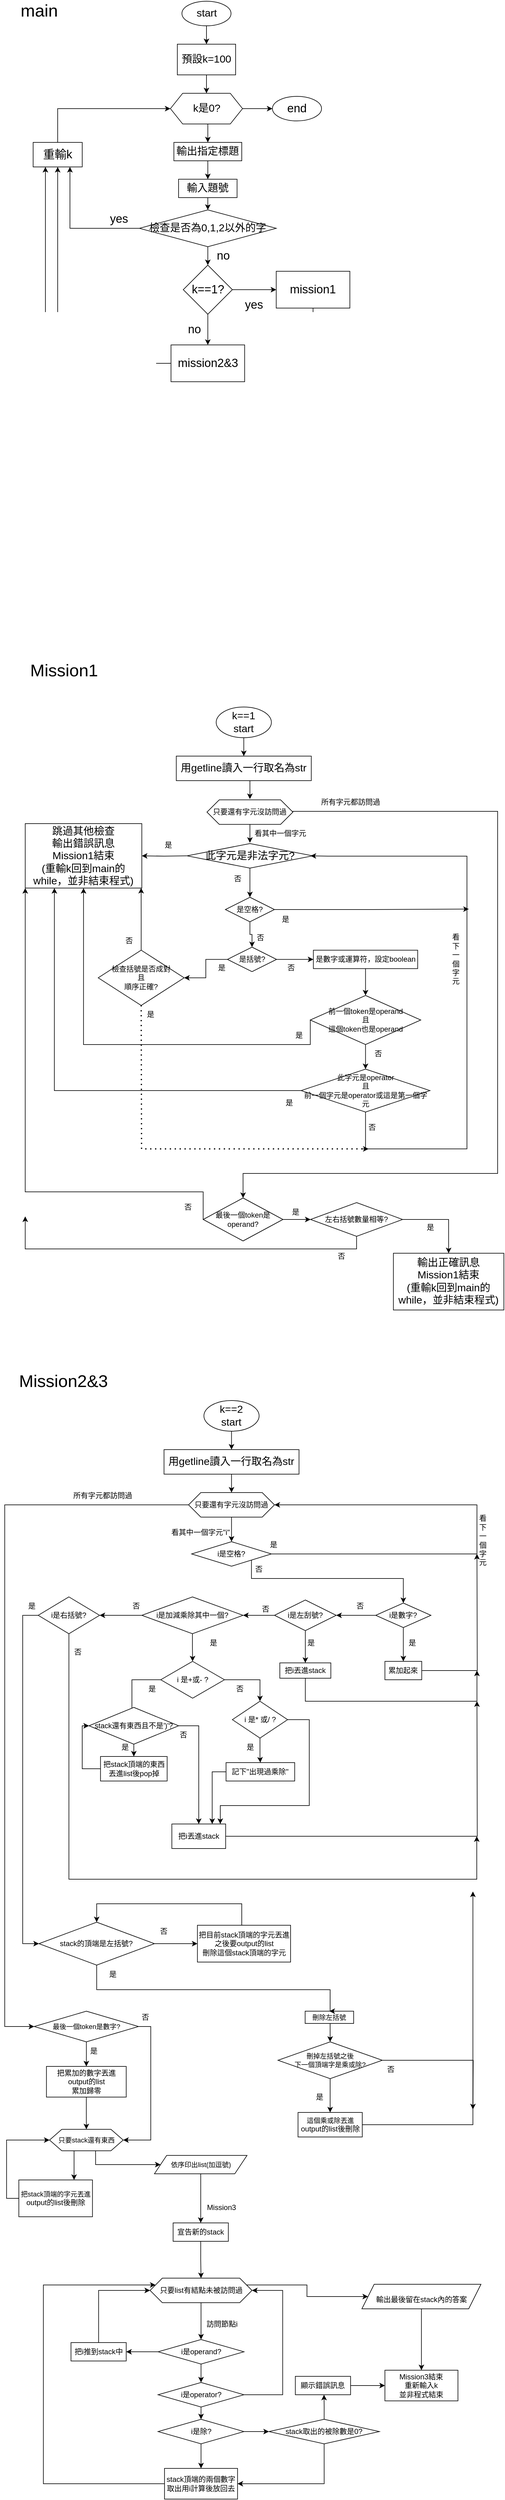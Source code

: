 <mxfile version="20.4.0" type="google"><diagram id="4dbhaVLWbfBH7Obly5SE" name="main+Mission1,2+3"><mxGraphModel dx="1203" dy="1758" grid="1" gridSize="10" guides="1" tooltips="1" connect="1" arrows="1" fold="1" page="1" pageScale="1" pageWidth="850" pageHeight="1100" math="0" shadow="0"><root><mxCell id="0"/><mxCell id="1" parent="0"/><mxCell id="hVpcmF-S2xJp0eTeYkPu-1" value="&lt;font style=&quot;font-size: 28px;&quot;&gt;Mission1&lt;/font&gt;" style="text;html=1;strokeColor=none;fillColor=none;align=center;verticalAlign=middle;whiteSpace=wrap;rounded=0;" parent="1" vertex="1"><mxGeometry x="19.9" y="10" width="200.63" height="60" as="geometry"/></mxCell><mxCell id="hVpcmF-S2xJp0eTeYkPu-58" style="edgeStyle=orthogonalEdgeStyle;rounded=0;orthogonalLoop=1;jettySize=auto;html=1;exitX=0.5;exitY=1;exitDx=0;exitDy=0;entryX=0.5;entryY=0;entryDx=0;entryDy=0;fontSize=19;" parent="1" source="hVpcmF-S2xJp0eTeYkPu-2" target="hVpcmF-S2xJp0eTeYkPu-57" edge="1"><mxGeometry relative="1" as="geometry"/></mxCell><mxCell id="hVpcmF-S2xJp0eTeYkPu-2" value="&lt;font style=&quot;font-size: 17px;&quot;&gt;k==2&lt;br&gt;start&lt;/font&gt;" style="ellipse;whiteSpace=wrap;html=1;fontSize=15;" parent="1" vertex="1"><mxGeometry x="348.3" y="1230" width="90" height="50" as="geometry"/></mxCell><mxCell id="hVpcmF-S2xJp0eTeYkPu-10" style="edgeStyle=orthogonalEdgeStyle;rounded=0;orthogonalLoop=1;jettySize=auto;html=1;exitX=0.5;exitY=1;exitDx=0;exitDy=0;entryX=0.5;entryY=0;entryDx=0;entryDy=0;fontSize=17;" parent="1" edge="1"><mxGeometry relative="1" as="geometry"><mxPoint x="423.3" y="291.25" as="sourcePoint"/><mxPoint x="423.305" y="321.25" as="targetPoint"/></mxGeometry></mxCell><mxCell id="f-9n1rjOablbNlpzjQrv-34" style="edgeStyle=orthogonalEdgeStyle;rounded=0;orthogonalLoop=1;jettySize=auto;html=1;exitX=0.5;exitY=1;exitDx=0;exitDy=0;" parent="1" source="hVpcmF-S2xJp0eTeYkPu-3" edge="1"><mxGeometry relative="1" as="geometry"><mxPoint x="423.3" y="250.0" as="targetPoint"/></mxGeometry></mxCell><mxCell id="hVpcmF-S2xJp0eTeYkPu-3" value="用getline讀入一行取名為str" style="rounded=0;whiteSpace=wrap;html=1;fontSize=17;" parent="1" vertex="1"><mxGeometry x="303.3" y="180" width="220" height="40" as="geometry"/></mxCell><mxCell id="hVpcmF-S2xJp0eTeYkPu-6" value="跳過其他檢查&lt;br&gt;輸出錯誤訊息&lt;br&gt;Mission1結束&lt;br&gt;(重輸k回到main的while，並非結束程式)" style="rounded=0;whiteSpace=wrap;html=1;fontSize=17;" parent="1" vertex="1"><mxGeometry x="57.13" y="290" width="190" height="105" as="geometry"/></mxCell><mxCell id="hVpcmF-S2xJp0eTeYkPu-7" value="&lt;font style=&quot;font-size: 28px;&quot;&gt;main&lt;/font&gt;" style="text;html=1;strokeColor=none;fillColor=none;align=center;verticalAlign=middle;whiteSpace=wrap;rounded=0;fontSize=17;" parent="1" vertex="1"><mxGeometry x="50" y="-1050" width="60" height="30" as="geometry"/></mxCell><mxCell id="hVpcmF-S2xJp0eTeYkPu-15" style="edgeStyle=orthogonalEdgeStyle;rounded=0;orthogonalLoop=1;jettySize=auto;html=1;exitX=0.5;exitY=1;exitDx=0;exitDy=0;entryX=0.5;entryY=0;entryDx=0;entryDy=0;fontSize=17;" parent="1" source="hVpcmF-S2xJp0eTeYkPu-11" target="hVpcmF-S2xJp0eTeYkPu-13" edge="1"><mxGeometry relative="1" as="geometry"/></mxCell><mxCell id="hVpcmF-S2xJp0eTeYkPu-11" value="預設k=100" style="rounded=0;whiteSpace=wrap;html=1;fontSize=17;" parent="1" vertex="1"><mxGeometry x="305" y="-980" width="95" height="50" as="geometry"/></mxCell><mxCell id="hVpcmF-S2xJp0eTeYkPu-14" style="edgeStyle=orthogonalEdgeStyle;rounded=0;orthogonalLoop=1;jettySize=auto;html=1;exitX=0.5;exitY=1;exitDx=0;exitDy=0;entryX=0.5;entryY=0;entryDx=0;entryDy=0;fontSize=17;" parent="1" source="hVpcmF-S2xJp0eTeYkPu-12" target="hVpcmF-S2xJp0eTeYkPu-11" edge="1"><mxGeometry relative="1" as="geometry"/></mxCell><mxCell id="hVpcmF-S2xJp0eTeYkPu-12" value="start" style="ellipse;whiteSpace=wrap;html=1;fontSize=17;" parent="1" vertex="1"><mxGeometry x="312.5" y="-1050" width="80" height="40" as="geometry"/></mxCell><mxCell id="hVpcmF-S2xJp0eTeYkPu-17" style="edgeStyle=orthogonalEdgeStyle;rounded=0;orthogonalLoop=1;jettySize=auto;html=1;exitX=0.5;exitY=1;exitDx=0;exitDy=0;entryX=0.5;entryY=0;entryDx=0;entryDy=0;fontSize=17;" parent="1" source="hVpcmF-S2xJp0eTeYkPu-13" target="hVpcmF-S2xJp0eTeYkPu-16" edge="1"><mxGeometry relative="1" as="geometry"/></mxCell><mxCell id="hVpcmF-S2xJp0eTeYkPu-28" style="edgeStyle=orthogonalEdgeStyle;rounded=0;orthogonalLoop=1;jettySize=auto;html=1;exitX=1;exitY=0.5;exitDx=0;exitDy=0;entryX=0;entryY=0.5;entryDx=0;entryDy=0;fontSize=19;" parent="1" source="hVpcmF-S2xJp0eTeYkPu-13" target="hVpcmF-S2xJp0eTeYkPu-27" edge="1"><mxGeometry relative="1" as="geometry"/></mxCell><mxCell id="hVpcmF-S2xJp0eTeYkPu-13" value="k是0?" style="shape=hexagon;perimeter=hexagonPerimeter2;whiteSpace=wrap;html=1;fixedSize=1;fontSize=17;" parent="1" vertex="1"><mxGeometry x="293.75" y="-900" width="117.5" height="50" as="geometry"/></mxCell><mxCell id="hVpcmF-S2xJp0eTeYkPu-32" style="edgeStyle=orthogonalEdgeStyle;rounded=0;orthogonalLoop=1;jettySize=auto;html=1;exitX=0.5;exitY=1;exitDx=0;exitDy=0;entryX=0.5;entryY=0;entryDx=0;entryDy=0;fontSize=19;" parent="1" source="hVpcmF-S2xJp0eTeYkPu-16" target="hVpcmF-S2xJp0eTeYkPu-19" edge="1"><mxGeometry relative="1" as="geometry"/></mxCell><mxCell id="hVpcmF-S2xJp0eTeYkPu-16" value="輸出指定標題" style="rounded=0;whiteSpace=wrap;html=1;fontSize=17;" parent="1" vertex="1"><mxGeometry x="299.38" y="-820" width="110.62" height="30" as="geometry"/></mxCell><mxCell id="hVpcmF-S2xJp0eTeYkPu-30" style="edgeStyle=orthogonalEdgeStyle;rounded=0;orthogonalLoop=1;jettySize=auto;html=1;exitX=0.5;exitY=1;exitDx=0;exitDy=0;entryX=0.5;entryY=0;entryDx=0;entryDy=0;fontSize=19;" parent="1" source="hVpcmF-S2xJp0eTeYkPu-18" target="hVpcmF-S2xJp0eTeYkPu-26" edge="1"><mxGeometry relative="1" as="geometry"/></mxCell><mxCell id="hVpcmF-S2xJp0eTeYkPu-44" style="edgeStyle=orthogonalEdgeStyle;rounded=0;orthogonalLoop=1;jettySize=auto;html=1;exitX=0;exitY=0.5;exitDx=0;exitDy=0;entryX=0.75;entryY=1;entryDx=0;entryDy=0;fontSize=19;" parent="1" source="hVpcmF-S2xJp0eTeYkPu-18" target="hVpcmF-S2xJp0eTeYkPu-43" edge="1"><mxGeometry relative="1" as="geometry"/></mxCell><mxCell id="hVpcmF-S2xJp0eTeYkPu-18" value="檢查是否為0,1,2以外的字" style="rhombus;whiteSpace=wrap;html=1;fontSize=17;" parent="1" vertex="1"><mxGeometry x="243.21" y="-710" width="222.97" height="60" as="geometry"/></mxCell><mxCell id="hVpcmF-S2xJp0eTeYkPu-31" style="edgeStyle=orthogonalEdgeStyle;rounded=0;orthogonalLoop=1;jettySize=auto;html=1;exitX=0.5;exitY=1;exitDx=0;exitDy=0;entryX=0.5;entryY=0;entryDx=0;entryDy=0;fontSize=19;" parent="1" source="hVpcmF-S2xJp0eTeYkPu-19" target="hVpcmF-S2xJp0eTeYkPu-18" edge="1"><mxGeometry relative="1" as="geometry"/></mxCell><mxCell id="hVpcmF-S2xJp0eTeYkPu-19" value="輸入題號" style="rounded=0;whiteSpace=wrap;html=1;fontSize=17;" parent="1" vertex="1"><mxGeometry x="307.03" y="-760" width="95.31" height="30" as="geometry"/></mxCell><mxCell id="hVpcmF-S2xJp0eTeYkPu-33" style="edgeStyle=orthogonalEdgeStyle;rounded=0;orthogonalLoop=1;jettySize=auto;html=1;exitX=1;exitY=0.5;exitDx=0;exitDy=0;fontSize=19;entryX=0;entryY=0.5;entryDx=0;entryDy=0;" parent="1" source="hVpcmF-S2xJp0eTeYkPu-26" target="hVpcmF-S2xJp0eTeYkPu-52" edge="1"><mxGeometry relative="1" as="geometry"><mxPoint x="450" y="-580.471" as="targetPoint"/></mxGeometry></mxCell><mxCell id="hVpcmF-S2xJp0eTeYkPu-50" style="edgeStyle=orthogonalEdgeStyle;rounded=0;orthogonalLoop=1;jettySize=auto;html=1;exitX=0.5;exitY=1;exitDx=0;exitDy=0;fontSize=19;" parent="1" source="hVpcmF-S2xJp0eTeYkPu-26" target="hVpcmF-S2xJp0eTeYkPu-49" edge="1"><mxGeometry relative="1" as="geometry"/></mxCell><mxCell id="hVpcmF-S2xJp0eTeYkPu-26" value="k==1?" style="rhombus;whiteSpace=wrap;html=1;fontSize=19;" parent="1" vertex="1"><mxGeometry x="314.69" y="-620" width="80" height="80" as="geometry"/></mxCell><mxCell id="hVpcmF-S2xJp0eTeYkPu-27" value="end" style="ellipse;whiteSpace=wrap;html=1;fontSize=19;" parent="1" vertex="1"><mxGeometry x="460" y="-895" width="80" height="40" as="geometry"/></mxCell><mxCell id="hVpcmF-S2xJp0eTeYkPu-35" value="no" style="text;html=1;strokeColor=none;fillColor=none;align=center;verticalAlign=middle;whiteSpace=wrap;rounded=0;fontSize=19;" parent="1" vertex="1"><mxGeometry x="312.5" y="-530" width="40" height="30" as="geometry"/></mxCell><mxCell id="hVpcmF-S2xJp0eTeYkPu-36" value="no" style="text;html=1;strokeColor=none;fillColor=none;align=center;verticalAlign=middle;whiteSpace=wrap;rounded=0;fontSize=19;" parent="1" vertex="1"><mxGeometry x="360" y="-650" width="40" height="30" as="geometry"/></mxCell><mxCell id="hVpcmF-S2xJp0eTeYkPu-37" value="yes" style="text;html=1;strokeColor=none;fillColor=none;align=center;verticalAlign=middle;whiteSpace=wrap;rounded=0;fontSize=19;" parent="1" vertex="1"><mxGeometry x="190.0" y="-710" width="40" height="30" as="geometry"/></mxCell><mxCell id="hVpcmF-S2xJp0eTeYkPu-38" value="yes" style="text;html=1;strokeColor=none;fillColor=none;align=center;verticalAlign=middle;whiteSpace=wrap;rounded=0;fontSize=19;" parent="1" vertex="1"><mxGeometry x="410" y="-570" width="40" height="30" as="geometry"/></mxCell><mxCell id="hVpcmF-S2xJp0eTeYkPu-46" style="edgeStyle=orthogonalEdgeStyle;rounded=0;orthogonalLoop=1;jettySize=auto;html=1;exitX=0.5;exitY=0;exitDx=0;exitDy=0;entryX=0;entryY=0.5;entryDx=0;entryDy=0;fontSize=19;" parent="1" source="hVpcmF-S2xJp0eTeYkPu-43" target="hVpcmF-S2xJp0eTeYkPu-13" edge="1"><mxGeometry relative="1" as="geometry"/></mxCell><mxCell id="hVpcmF-S2xJp0eTeYkPu-43" value="重輸k" style="rounded=0;whiteSpace=wrap;html=1;fontSize=19;" parent="1" vertex="1"><mxGeometry x="70" y="-820" width="80" height="40" as="geometry"/></mxCell><mxCell id="hVpcmF-S2xJp0eTeYkPu-51" style="edgeStyle=orthogonalEdgeStyle;rounded=0;orthogonalLoop=1;jettySize=auto;html=1;exitX=0;exitY=0.5;exitDx=0;exitDy=0;entryX=0.5;entryY=1;entryDx=0;entryDy=0;fontSize=19;" parent="1" source="hVpcmF-S2xJp0eTeYkPu-49" target="hVpcmF-S2xJp0eTeYkPu-43" edge="1"><mxGeometry relative="1" as="geometry"/></mxCell><mxCell id="hVpcmF-S2xJp0eTeYkPu-49" value="mission2&amp;amp;3" style="rounded=0;whiteSpace=wrap;html=1;fontSize=19;" parent="1" vertex="1"><mxGeometry x="294.69" y="-490" width="120" height="60" as="geometry"/></mxCell><mxCell id="hVpcmF-S2xJp0eTeYkPu-53" style="edgeStyle=orthogonalEdgeStyle;rounded=0;orthogonalLoop=1;jettySize=auto;html=1;exitX=0.5;exitY=1;exitDx=0;exitDy=0;entryX=0.25;entryY=1;entryDx=0;entryDy=0;fontSize=19;" parent="1" source="hVpcmF-S2xJp0eTeYkPu-52" target="hVpcmF-S2xJp0eTeYkPu-43" edge="1"><mxGeometry relative="1" as="geometry"><Array as="points"><mxPoint x="526" y="-390"/><mxPoint x="90" y="-390"/></Array></mxGeometry></mxCell><mxCell id="hVpcmF-S2xJp0eTeYkPu-52" value="mission1" style="rounded=0;whiteSpace=wrap;html=1;fontSize=19;" parent="1" vertex="1"><mxGeometry x="466.18" y="-610" width="120" height="60" as="geometry"/></mxCell><mxCell id="hVpcmF-S2xJp0eTeYkPu-54" value="&lt;font style=&quot;font-size: 28px;&quot;&gt;Mission2&amp;amp;3&lt;/font&gt;" style="text;html=1;strokeColor=none;fillColor=none;align=center;verticalAlign=middle;whiteSpace=wrap;rounded=0;" parent="1" vertex="1"><mxGeometry x="23.3" y="1132.5" width="193.4" height="130" as="geometry"/></mxCell><mxCell id="hVpcmF-S2xJp0eTeYkPu-56" style="edgeStyle=orthogonalEdgeStyle;rounded=0;orthogonalLoop=1;jettySize=auto;html=1;exitX=0.5;exitY=1;exitDx=0;exitDy=0;entryX=0.5;entryY=0;entryDx=0;entryDy=0;fontSize=19;" parent="1" source="hVpcmF-S2xJp0eTeYkPu-55" target="hVpcmF-S2xJp0eTeYkPu-3" edge="1"><mxGeometry relative="1" as="geometry"/></mxCell><mxCell id="hVpcmF-S2xJp0eTeYkPu-55" value="&lt;font style=&quot;font-size: 17px;&quot;&gt;k==1&lt;br&gt;start&lt;/font&gt;" style="ellipse;whiteSpace=wrap;html=1;fontSize=15;" parent="1" vertex="1"><mxGeometry x="368.3" y="100" width="90" height="50" as="geometry"/></mxCell><mxCell id="f-9n1rjOablbNlpzjQrv-150" style="edgeStyle=orthogonalEdgeStyle;rounded=0;orthogonalLoop=1;jettySize=auto;html=1;exitX=0.5;exitY=1;exitDx=0;exitDy=0;entryX=0.5;entryY=0;entryDx=0;entryDy=0;" parent="1" source="hVpcmF-S2xJp0eTeYkPu-57" target="f-9n1rjOablbNlpzjQrv-129" edge="1"><mxGeometry relative="1" as="geometry"/></mxCell><mxCell id="hVpcmF-S2xJp0eTeYkPu-57" value="用getline讀入一行取名為str" style="rounded=0;whiteSpace=wrap;html=1;fontSize=17;" parent="1" vertex="1"><mxGeometry x="283.3" y="1310" width="220" height="40" as="geometry"/></mxCell><mxCell id="f-9n1rjOablbNlpzjQrv-14" style="edgeStyle=orthogonalEdgeStyle;rounded=0;orthogonalLoop=1;jettySize=auto;html=1;exitX=0.5;exitY=0;exitDx=0;exitDy=0;entryX=0.994;entryY=0.998;entryDx=0;entryDy=0;entryPerimeter=0;" parent="1" source="f-9n1rjOablbNlpzjQrv-3" target="hVpcmF-S2xJp0eTeYkPu-6" edge="1"><mxGeometry relative="1" as="geometry"/></mxCell><mxCell id="f-9n1rjOablbNlpzjQrv-3" value="檢查括號是否成對&lt;br&gt;且&lt;br&gt;順序正確?" style="rhombus;whiteSpace=wrap;html=1;" parent="1" vertex="1"><mxGeometry x="176.08" y="496.25" width="140" height="90" as="geometry"/></mxCell><mxCell id="f-9n1rjOablbNlpzjQrv-8" style="edgeStyle=orthogonalEdgeStyle;rounded=0;orthogonalLoop=1;jettySize=auto;html=1;exitX=0;exitY=0.5;exitDx=0;exitDy=0;entryX=1;entryY=0.5;entryDx=0;entryDy=0;" parent="1" target="hVpcmF-S2xJp0eTeYkPu-6" edge="1"><mxGeometry relative="1" as="geometry"><mxPoint x="320.06" y="342.5" as="sourcePoint"/></mxGeometry></mxCell><mxCell id="f-9n1rjOablbNlpzjQrv-11" style="edgeStyle=orthogonalEdgeStyle;rounded=0;orthogonalLoop=1;jettySize=auto;html=1;exitX=1;exitY=0.5;exitDx=0;exitDy=0;entryX=0;entryY=0.5;entryDx=0;entryDy=0;" parent="1" source="f-9n1rjOablbNlpzjQrv-5" target="f-9n1rjOablbNlpzjQrv-10" edge="1"><mxGeometry relative="1" as="geometry"/></mxCell><mxCell id="f-9n1rjOablbNlpzjQrv-25" style="edgeStyle=orthogonalEdgeStyle;rounded=0;orthogonalLoop=1;jettySize=auto;html=1;exitX=0;exitY=0.5;exitDx=0;exitDy=0;entryX=1;entryY=0.5;entryDx=0;entryDy=0;" parent="1" source="f-9n1rjOablbNlpzjQrv-5" target="f-9n1rjOablbNlpzjQrv-3" edge="1"><mxGeometry relative="1" as="geometry"/></mxCell><mxCell id="f-9n1rjOablbNlpzjQrv-5" value="是括號?" style="rhombus;whiteSpace=wrap;html=1;" parent="1" vertex="1"><mxGeometry x="386.7" y="491.25" width="80" height="40" as="geometry"/></mxCell><mxCell id="f-9n1rjOablbNlpzjQrv-22" style="edgeStyle=orthogonalEdgeStyle;rounded=0;orthogonalLoop=1;jettySize=auto;html=1;exitX=0.5;exitY=1;exitDx=0;exitDy=0;entryX=0.5;entryY=0;entryDx=0;entryDy=0;" parent="1" source="f-9n1rjOablbNlpzjQrv-10" target="f-9n1rjOablbNlpzjQrv-12" edge="1"><mxGeometry relative="1" as="geometry"/></mxCell><mxCell id="f-9n1rjOablbNlpzjQrv-10" value="是數字或運算符，設定boolean" style="rounded=0;whiteSpace=wrap;html=1;" parent="1" vertex="1"><mxGeometry x="526.7" y="496.25" width="170" height="30" as="geometry"/></mxCell><mxCell id="f-9n1rjOablbNlpzjQrv-21" style="edgeStyle=orthogonalEdgeStyle;rounded=0;orthogonalLoop=1;jettySize=auto;html=1;exitX=0.5;exitY=1;exitDx=0;exitDy=0;entryX=0.5;entryY=0;entryDx=0;entryDy=0;" parent="1" source="f-9n1rjOablbNlpzjQrv-12" target="f-9n1rjOablbNlpzjQrv-17" edge="1"><mxGeometry relative="1" as="geometry"/></mxCell><mxCell id="f-9n1rjOablbNlpzjQrv-23" style="edgeStyle=orthogonalEdgeStyle;rounded=0;orthogonalLoop=1;jettySize=auto;html=1;exitX=0;exitY=0.5;exitDx=0;exitDy=0;entryX=0.5;entryY=1;entryDx=0;entryDy=0;" parent="1" source="f-9n1rjOablbNlpzjQrv-12" target="hVpcmF-S2xJp0eTeYkPu-6" edge="1"><mxGeometry relative="1" as="geometry"><Array as="points"><mxPoint x="522" y="650"/><mxPoint x="152" y="650"/></Array><mxPoint x="150" y="480" as="targetPoint"/></mxGeometry></mxCell><mxCell id="f-9n1rjOablbNlpzjQrv-12" value="前一個token是operand&lt;br&gt;且&lt;br&gt;這個token也是operand" style="rhombus;whiteSpace=wrap;html=1;" parent="1" vertex="1"><mxGeometry x="521.7" y="570" width="180" height="80" as="geometry"/></mxCell><mxCell id="f-9n1rjOablbNlpzjQrv-16" value="看其中一個字元" style="text;html=1;strokeColor=none;fillColor=none;align=center;verticalAlign=middle;whiteSpace=wrap;rounded=0;" parent="1" vertex="1"><mxGeometry x="423.3" y="291.25" width="100" height="30" as="geometry"/></mxCell><mxCell id="f-9n1rjOablbNlpzjQrv-24" style="edgeStyle=orthogonalEdgeStyle;rounded=0;orthogonalLoop=1;jettySize=auto;html=1;exitX=0;exitY=0.5;exitDx=0;exitDy=0;entryX=0.25;entryY=1;entryDx=0;entryDy=0;" parent="1" source="f-9n1rjOablbNlpzjQrv-17" target="hVpcmF-S2xJp0eTeYkPu-6" edge="1"><mxGeometry relative="1" as="geometry"><mxPoint x="100" y="490" as="targetPoint"/></mxGeometry></mxCell><mxCell id="f-9n1rjOablbNlpzjQrv-27" style="edgeStyle=orthogonalEdgeStyle;rounded=0;orthogonalLoop=1;jettySize=auto;html=1;exitX=0.5;exitY=1;exitDx=0;exitDy=0;entryX=0.982;entryY=0.501;entryDx=0;entryDy=0;entryPerimeter=0;" parent="1" source="f-9n1rjOablbNlpzjQrv-17" edge="1" target="f-9n1rjOablbNlpzjQrv-32"><mxGeometry relative="1" as="geometry"><mxPoint x="530" y="422" as="targetPoint"/><Array as="points"><mxPoint x="612" y="820"/><mxPoint x="777" y="820"/><mxPoint x="777" y="343"/><mxPoint x="550" y="343"/></Array></mxGeometry></mxCell><mxCell id="f-9n1rjOablbNlpzjQrv-17" value="此字元是operator&lt;br&gt;且&lt;br&gt;前一個字元是operator或這是第一個字元" style="rhombus;whiteSpace=wrap;html=1;" parent="1" vertex="1"><mxGeometry x="506.7" y="690" width="210" height="70" as="geometry"/></mxCell><mxCell id="f-9n1rjOablbNlpzjQrv-29" value="" style="endArrow=none;dashed=1;html=1;dashPattern=1 3;strokeWidth=2;rounded=0;entryX=0.5;entryY=1;entryDx=0;entryDy=0;" parent="1" target="f-9n1rjOablbNlpzjQrv-3" edge="1"><mxGeometry width="50" height="50" relative="1" as="geometry"><mxPoint x="606.7" y="820" as="sourcePoint"/><mxPoint x="446.7" y="691.25" as="targetPoint"/><Array as="points"><mxPoint x="456.7" y="820"/><mxPoint x="246.7" y="820"/></Array></mxGeometry></mxCell><mxCell id="f-9n1rjOablbNlpzjQrv-30" value="" style="endArrow=classic;html=1;rounded=0;" parent="1" edge="1"><mxGeometry width="50" height="50" relative="1" as="geometry"><mxPoint x="606.7" y="820" as="sourcePoint"/><mxPoint x="616.7" y="820" as="targetPoint"/></mxGeometry></mxCell><mxCell id="f-9n1rjOablbNlpzjQrv-31" value="看下一個字&lt;br&gt;元" style="text;html=1;strokeColor=none;fillColor=none;align=center;verticalAlign=middle;whiteSpace=wrap;rounded=0;" parent="1" vertex="1"><mxGeometry x="748.73" y="461.25" width="20" height="100" as="geometry"/></mxCell><mxCell id="7hq8WePcelIx3DUs_L3Z-3" style="edgeStyle=orthogonalEdgeStyle;rounded=0;orthogonalLoop=1;jettySize=auto;html=1;exitX=0.5;exitY=1;exitDx=0;exitDy=0;entryX=0.5;entryY=0;entryDx=0;entryDy=0;" edge="1" parent="1" source="f-9n1rjOablbNlpzjQrv-32" target="7hq8WePcelIx3DUs_L3Z-2"><mxGeometry relative="1" as="geometry"/></mxCell><mxCell id="f-9n1rjOablbNlpzjQrv-32" value="&lt;span style=&quot;font-size: 17px;&quot;&gt;此字元是非法字元?&lt;/span&gt;" style="rhombus;whiteSpace=wrap;html=1;" parent="1" vertex="1"><mxGeometry x="320.8" y="322.5" width="205" height="40" as="geometry"/></mxCell><mxCell id="f-9n1rjOablbNlpzjQrv-35" style="edgeStyle=orthogonalEdgeStyle;rounded=0;orthogonalLoop=1;jettySize=auto;html=1;exitX=1;exitY=0.5;exitDx=0;exitDy=0;entryX=0.5;entryY=0;entryDx=0;entryDy=0;" parent="1" source="f-9n1rjOablbNlpzjQrv-33" edge="1" target="f-9n1rjOablbNlpzjQrv-38"><mxGeometry relative="1" as="geometry"><mxPoint x="406.7" y="860" as="targetPoint"/><Array as="points"><mxPoint x="493" y="270"/><mxPoint x="827" y="270"/><mxPoint x="827" y="860"/><mxPoint x="412" y="860"/></Array></mxGeometry></mxCell><mxCell id="f-9n1rjOablbNlpzjQrv-33" value="只要還有字元沒訪問過" style="shape=hexagon;perimeter=hexagonPerimeter2;whiteSpace=wrap;html=1;fixedSize=1;" parent="1" vertex="1"><mxGeometry x="353.3" y="251.25" width="140" height="40" as="geometry"/></mxCell><mxCell id="f-9n1rjOablbNlpzjQrv-36" value="所有字元都訪問過" style="text;html=1;align=center;verticalAlign=middle;resizable=0;points=[];autosize=1;strokeColor=none;fillColor=none;" parent="1" vertex="1"><mxGeometry x="527.32" y="240" width="120" height="30" as="geometry"/></mxCell><mxCell id="f-9n1rjOablbNlpzjQrv-39" style="edgeStyle=orthogonalEdgeStyle;rounded=0;orthogonalLoop=1;jettySize=auto;html=1;exitX=0;exitY=0.5;exitDx=0;exitDy=0;entryX=0;entryY=1;entryDx=0;entryDy=0;" parent="1" source="f-9n1rjOablbNlpzjQrv-38" target="hVpcmF-S2xJp0eTeYkPu-6" edge="1"><mxGeometry relative="1" as="geometry"><Array as="points"><mxPoint x="347" y="890"/><mxPoint x="57" y="890"/></Array></mxGeometry></mxCell><mxCell id="f-9n1rjOablbNlpzjQrv-42" style="edgeStyle=orthogonalEdgeStyle;rounded=0;orthogonalLoop=1;jettySize=auto;html=1;exitX=1;exitY=0.5;exitDx=0;exitDy=0;entryX=0;entryY=0.5;entryDx=0;entryDy=0;" parent="1" source="f-9n1rjOablbNlpzjQrv-38" target="f-9n1rjOablbNlpzjQrv-40" edge="1"><mxGeometry relative="1" as="geometry"/></mxCell><mxCell id="f-9n1rjOablbNlpzjQrv-38" value="最後一個token是operand?" style="rhombus;whiteSpace=wrap;html=1;" parent="1" vertex="1"><mxGeometry x="347.13" y="900" width="130" height="70" as="geometry"/></mxCell><mxCell id="f-9n1rjOablbNlpzjQrv-41" style="edgeStyle=orthogonalEdgeStyle;rounded=0;orthogonalLoop=1;jettySize=auto;html=1;exitX=0.5;exitY=1;exitDx=0;exitDy=0;" parent="1" source="f-9n1rjOablbNlpzjQrv-40" edge="1"><mxGeometry relative="1" as="geometry"><mxPoint x="57.13" y="930" as="targetPoint"/><Array as="points"><mxPoint x="597.13" y="983"/><mxPoint x="57.13" y="983"/></Array></mxGeometry></mxCell><mxCell id="f-9n1rjOablbNlpzjQrv-44" style="edgeStyle=orthogonalEdgeStyle;rounded=0;orthogonalLoop=1;jettySize=auto;html=1;exitX=1;exitY=0.5;exitDx=0;exitDy=0;entryX=0.5;entryY=0;entryDx=0;entryDy=0;" parent="1" source="f-9n1rjOablbNlpzjQrv-40" target="f-9n1rjOablbNlpzjQrv-43" edge="1"><mxGeometry relative="1" as="geometry"/></mxCell><mxCell id="f-9n1rjOablbNlpzjQrv-40" value="左右括號數量相等?" style="rhombus;whiteSpace=wrap;html=1;" parent="1" vertex="1"><mxGeometry x="522.13" y="907.5" width="150" height="55" as="geometry"/></mxCell><mxCell id="f-9n1rjOablbNlpzjQrv-43" value="&lt;span style=&quot;font-size: 17px;&quot;&gt;輸出正確訊息&lt;/span&gt;&lt;br style=&quot;font-size: 17px;&quot;&gt;&lt;span style=&quot;font-size: 17px;&quot;&gt;Mission1結束&lt;/span&gt;&lt;br style=&quot;font-size: 17px;&quot;&gt;&lt;span style=&quot;font-size: 17px;&quot;&gt;(重輸k回到main的while，並非結束程式)&lt;/span&gt;" style="rounded=0;whiteSpace=wrap;html=1;" parent="1" vertex="1"><mxGeometry x="657.13" y="990" width="180" height="92.5" as="geometry"/></mxCell><mxCell id="f-9n1rjOablbNlpzjQrv-46" value="是" style="text;html=1;strokeColor=none;fillColor=none;align=center;verticalAlign=middle;whiteSpace=wrap;rounded=0;" parent="1" vertex="1"><mxGeometry x="466.7" y="730" width="40.62" height="30" as="geometry"/></mxCell><mxCell id="f-9n1rjOablbNlpzjQrv-47" value="否" style="text;html=1;strokeColor=none;fillColor=none;align=center;verticalAlign=middle;whiteSpace=wrap;rounded=0;" parent="1" vertex="1"><mxGeometry x="388.13" y="365" width="30.62" height="30" as="geometry"/></mxCell><mxCell id="f-9n1rjOablbNlpzjQrv-48" value="是" style="text;html=1;strokeColor=none;fillColor=none;align=center;verticalAlign=middle;whiteSpace=wrap;rounded=0;" parent="1" vertex="1"><mxGeometry x="277.99" y="310" width="25.31" height="30" as="geometry"/></mxCell><mxCell id="f-9n1rjOablbNlpzjQrv-50" value="是" style="text;html=1;strokeColor=none;fillColor=none;align=center;verticalAlign=middle;whiteSpace=wrap;rounded=0;" parent="1" vertex="1"><mxGeometry x="356.7" y="510" width="40.62" height="30" as="geometry"/></mxCell><mxCell id="f-9n1rjOablbNlpzjQrv-51" value="否" style="text;html=1;strokeColor=none;fillColor=none;align=center;verticalAlign=middle;whiteSpace=wrap;rounded=0;" parent="1" vertex="1"><mxGeometry x="475.18" y="510" width="30.62" height="30" as="geometry"/></mxCell><mxCell id="f-9n1rjOablbNlpzjQrv-52" value="否" style="text;html=1;strokeColor=none;fillColor=none;align=center;verticalAlign=middle;whiteSpace=wrap;rounded=0;" parent="1" vertex="1"><mxGeometry x="557.13" y="980" width="30.62" height="30" as="geometry"/></mxCell><mxCell id="f-9n1rjOablbNlpzjQrv-53" value="是" style="text;html=1;strokeColor=none;fillColor=none;align=center;verticalAlign=middle;whiteSpace=wrap;rounded=0;" parent="1" vertex="1"><mxGeometry x="483.31" y="912.5" width="30" height="20" as="geometry"/></mxCell><mxCell id="f-9n1rjOablbNlpzjQrv-54" value="否" style="text;html=1;strokeColor=none;fillColor=none;align=center;verticalAlign=middle;whiteSpace=wrap;rounded=0;" parent="1" vertex="1"><mxGeometry x="307.13" y="900" width="30.62" height="30" as="geometry"/></mxCell><mxCell id="f-9n1rjOablbNlpzjQrv-55" value="是" style="text;html=1;strokeColor=none;fillColor=none;align=center;verticalAlign=middle;whiteSpace=wrap;rounded=0;" parent="1" vertex="1"><mxGeometry x="697.13" y="932.5" width="40.62" height="30" as="geometry"/></mxCell><mxCell id="f-9n1rjOablbNlpzjQrv-58" value="是" style="text;html=1;strokeColor=none;fillColor=none;align=center;verticalAlign=middle;whiteSpace=wrap;rounded=0;" parent="1" vertex="1"><mxGeometry x="482.88" y="620" width="40.62" height="30" as="geometry"/></mxCell><mxCell id="f-9n1rjOablbNlpzjQrv-59" value="否" style="text;html=1;strokeColor=none;fillColor=none;align=center;verticalAlign=middle;whiteSpace=wrap;rounded=0;" parent="1" vertex="1"><mxGeometry x="606.7" y="770" width="30.62" height="30" as="geometry"/></mxCell><mxCell id="f-9n1rjOablbNlpzjQrv-60" value="否" style="text;html=1;strokeColor=none;fillColor=none;align=center;verticalAlign=middle;whiteSpace=wrap;rounded=0;" parent="1" vertex="1"><mxGeometry x="616.7" y="650" width="30.62" height="30" as="geometry"/></mxCell><mxCell id="f-9n1rjOablbNlpzjQrv-61" value="是" style="text;html=1;strokeColor=none;fillColor=none;align=center;verticalAlign=middle;whiteSpace=wrap;rounded=0;" parent="1" vertex="1"><mxGeometry x="240.77" y="586.25" width="40.62" height="30" as="geometry"/></mxCell><mxCell id="f-9n1rjOablbNlpzjQrv-106" style="edgeStyle=orthogonalEdgeStyle;rounded=0;orthogonalLoop=1;jettySize=auto;html=1;exitX=0.5;exitY=1;exitDx=0;exitDy=0;fontSize=17;entryX=0.5;entryY=0;entryDx=0;entryDy=0;" parent="1" source="f-9n1rjOablbNlpzjQrv-129" target="f-9n1rjOablbNlpzjQrv-151" edge="1"><mxGeometry relative="1" as="geometry"><mxPoint x="398.3" y="1480" as="sourcePoint"/><mxPoint x="393.3" y="1440" as="targetPoint"/><Array as="points"/></mxGeometry></mxCell><mxCell id="f-9n1rjOablbNlpzjQrv-120" value="看其中一個字元&quot;i&quot;" style="text;html=1;strokeColor=none;fillColor=none;align=center;verticalAlign=middle;whiteSpace=wrap;rounded=0;" parent="1" vertex="1"><mxGeometry x="292.68" y="1430" width="100" height="30" as="geometry"/></mxCell><mxCell id="f-9n1rjOablbNlpzjQrv-153" style="edgeStyle=orthogonalEdgeStyle;rounded=0;orthogonalLoop=1;jettySize=auto;html=1;exitX=0;exitY=0.5;exitDx=0;exitDy=0;entryX=0;entryY=0.5;entryDx=0;entryDy=0;" parent="1" source="f-9n1rjOablbNlpzjQrv-129" target="f-9n1rjOablbNlpzjQrv-265" edge="1"><mxGeometry relative="1" as="geometry"><mxPoint x="53.3" y="2270" as="targetPoint"/><Array as="points"><mxPoint x="23.7" y="1400"/><mxPoint x="23.7" y="2250"/><mxPoint x="69.7" y="2250"/></Array></mxGeometry></mxCell><mxCell id="f-9n1rjOablbNlpzjQrv-129" value="只要還有字元沒訪問過" style="shape=hexagon;perimeter=hexagonPerimeter2;whiteSpace=wrap;html=1;fixedSize=1;" parent="1" vertex="1"><mxGeometry x="323.3" y="1380" width="140" height="40" as="geometry"/></mxCell><mxCell id="f-9n1rjOablbNlpzjQrv-152" style="edgeStyle=orthogonalEdgeStyle;rounded=0;orthogonalLoop=1;jettySize=auto;html=1;exitX=1;exitY=0.5;exitDx=0;exitDy=0;entryX=1;entryY=0.5;entryDx=0;entryDy=0;" parent="1" source="f-9n1rjOablbNlpzjQrv-151" target="f-9n1rjOablbNlpzjQrv-129" edge="1"><mxGeometry relative="1" as="geometry"><Array as="points"><mxPoint x="793.3" y="1480"/><mxPoint x="793.3" y="1400"/></Array></mxGeometry></mxCell><mxCell id="f-9n1rjOablbNlpzjQrv-163" style="edgeStyle=orthogonalEdgeStyle;rounded=0;orthogonalLoop=1;jettySize=auto;html=1;exitX=1;exitY=1;exitDx=0;exitDy=0;entryX=0.5;entryY=0;entryDx=0;entryDy=0;" parent="1" source="f-9n1rjOablbNlpzjQrv-151" target="f-9n1rjOablbNlpzjQrv-155" edge="1"><mxGeometry relative="1" as="geometry"><Array as="points"><mxPoint x="426.3" y="1520"/><mxPoint x="673.3" y="1520"/></Array></mxGeometry></mxCell><mxCell id="f-9n1rjOablbNlpzjQrv-151" value="i是空格?" style="rhombus;whiteSpace=wrap;html=1;" parent="1" vertex="1"><mxGeometry x="328.3" y="1460" width="130" height="40" as="geometry"/></mxCell><mxCell id="f-9n1rjOablbNlpzjQrv-154" value="所有字元都訪問過" style="text;html=1;align=center;verticalAlign=middle;resizable=0;points=[];autosize=1;strokeColor=none;fillColor=none;" parent="1" vertex="1"><mxGeometry x="123.3" y="1370" width="120" height="30" as="geometry"/></mxCell><mxCell id="f-9n1rjOablbNlpzjQrv-196" style="edgeStyle=orthogonalEdgeStyle;rounded=0;orthogonalLoop=1;jettySize=auto;html=1;exitX=0;exitY=0.5;exitDx=0;exitDy=0;entryX=1;entryY=0.5;entryDx=0;entryDy=0;" parent="1" source="f-9n1rjOablbNlpzjQrv-155" target="f-9n1rjOablbNlpzjQrv-157" edge="1"><mxGeometry relative="1" as="geometry"/></mxCell><mxCell id="f-9n1rjOablbNlpzjQrv-198" style="edgeStyle=orthogonalEdgeStyle;rounded=0;orthogonalLoop=1;jettySize=auto;html=1;exitX=0.5;exitY=1;exitDx=0;exitDy=0;entryX=0.5;entryY=0;entryDx=0;entryDy=0;" parent="1" source="f-9n1rjOablbNlpzjQrv-155" target="f-9n1rjOablbNlpzjQrv-164" edge="1"><mxGeometry relative="1" as="geometry"/></mxCell><mxCell id="f-9n1rjOablbNlpzjQrv-155" value="i是數字?" style="rhombus;whiteSpace=wrap;html=1;" parent="1" vertex="1"><mxGeometry x="628.3" y="1560" width="90" height="40" as="geometry"/></mxCell><mxCell id="f-9n1rjOablbNlpzjQrv-191" style="edgeStyle=orthogonalEdgeStyle;rounded=0;orthogonalLoop=1;jettySize=auto;html=1;exitX=0;exitY=0.5;exitDx=0;exitDy=0;entryX=1;entryY=0.5;entryDx=0;entryDy=0;" parent="1" source="f-9n1rjOablbNlpzjQrv-157" target="f-9n1rjOablbNlpzjQrv-159" edge="1"><mxGeometry relative="1" as="geometry"/></mxCell><mxCell id="f-9n1rjOablbNlpzjQrv-194" style="edgeStyle=orthogonalEdgeStyle;rounded=0;orthogonalLoop=1;jettySize=auto;html=1;exitX=0.5;exitY=1;exitDx=0;exitDy=0;entryX=0.5;entryY=0;entryDx=0;entryDy=0;" parent="1" source="f-9n1rjOablbNlpzjQrv-157" target="f-9n1rjOablbNlpzjQrv-167" edge="1"><mxGeometry relative="1" as="geometry"/></mxCell><mxCell id="f-9n1rjOablbNlpzjQrv-157" value="i是左刮號?" style="rhombus;whiteSpace=wrap;html=1;" parent="1" vertex="1"><mxGeometry x="463.3" y="1555" width="100.62" height="50" as="geometry"/></mxCell><mxCell id="f-9n1rjOablbNlpzjQrv-187" style="edgeStyle=orthogonalEdgeStyle;rounded=0;orthogonalLoop=1;jettySize=auto;html=1;exitX=0.5;exitY=1;exitDx=0;exitDy=0;" parent="1" source="f-9n1rjOablbNlpzjQrv-159" target="f-9n1rjOablbNlpzjQrv-165" edge="1"><mxGeometry relative="1" as="geometry"/></mxCell><mxCell id="f-9n1rjOablbNlpzjQrv-189" style="edgeStyle=orthogonalEdgeStyle;rounded=0;orthogonalLoop=1;jettySize=auto;html=1;exitX=0;exitY=0.5;exitDx=0;exitDy=0;entryX=1;entryY=0.5;entryDx=0;entryDy=0;" parent="1" source="f-9n1rjOablbNlpzjQrv-159" target="f-9n1rjOablbNlpzjQrv-161" edge="1"><mxGeometry relative="1" as="geometry"/></mxCell><mxCell id="f-9n1rjOablbNlpzjQrv-159" value="i是加減乘除其中一個?" style="rhombus;whiteSpace=wrap;html=1;" parent="1" vertex="1"><mxGeometry x="247.13" y="1550" width="165" height="60" as="geometry"/></mxCell><mxCell id="f-9n1rjOablbNlpzjQrv-213" style="edgeStyle=orthogonalEdgeStyle;rounded=0;orthogonalLoop=1;jettySize=auto;html=1;exitX=0.5;exitY=1;exitDx=0;exitDy=0;" parent="1" source="f-9n1rjOablbNlpzjQrv-161" edge="1"><mxGeometry relative="1" as="geometry"><mxPoint x="793" y="1940" as="targetPoint"/><Array as="points"><mxPoint x="128" y="2010"/><mxPoint x="793" y="2010"/></Array></mxGeometry></mxCell><mxCell id="f-9n1rjOablbNlpzjQrv-215" style="edgeStyle=orthogonalEdgeStyle;rounded=0;orthogonalLoop=1;jettySize=auto;html=1;exitX=0;exitY=0.5;exitDx=0;exitDy=0;entryX=0;entryY=0.5;entryDx=0;entryDy=0;" parent="1" source="f-9n1rjOablbNlpzjQrv-161" target="7hq8WePcelIx3DUs_L3Z-38" edge="1"><mxGeometry relative="1" as="geometry"><mxPoint x="93.3" y="2100" as="targetPoint"/><Array as="points"><mxPoint x="53" y="1580"/><mxPoint x="53" y="2115"/></Array></mxGeometry></mxCell><mxCell id="f-9n1rjOablbNlpzjQrv-161" value="i是右括號?" style="rhombus;whiteSpace=wrap;html=1;" parent="1" vertex="1"><mxGeometry x="78.3" y="1550" width="100" height="60" as="geometry"/></mxCell><mxCell id="f-9n1rjOablbNlpzjQrv-162" value="看下一個字元" style="text;html=1;strokeColor=none;fillColor=none;align=center;verticalAlign=middle;whiteSpace=wrap;rounded=0;" parent="1" vertex="1"><mxGeometry x="793.3" y="1400" width="20" height="115" as="geometry"/></mxCell><mxCell id="f-9n1rjOablbNlpzjQrv-203" style="edgeStyle=orthogonalEdgeStyle;rounded=0;orthogonalLoop=1;jettySize=auto;html=1;exitX=1;exitY=0.5;exitDx=0;exitDy=0;" parent="1" source="f-9n1rjOablbNlpzjQrv-164" edge="1"><mxGeometry relative="1" as="geometry"><mxPoint x="793.3" y="1480" as="targetPoint"/></mxGeometry></mxCell><mxCell id="f-9n1rjOablbNlpzjQrv-164" value="累加起來" style="rounded=0;whiteSpace=wrap;html=1;" parent="1" vertex="1"><mxGeometry x="643.3" y="1655" width="60" height="30" as="geometry"/></mxCell><mxCell id="7hq8WePcelIx3DUs_L3Z-21" style="edgeStyle=orthogonalEdgeStyle;rounded=0;orthogonalLoop=1;jettySize=auto;html=1;exitX=0;exitY=0.5;exitDx=0;exitDy=0;" edge="1" parent="1" source="f-9n1rjOablbNlpzjQrv-165"><mxGeometry relative="1" as="geometry"><mxPoint x="231" y="1760" as="targetPoint"/><Array as="points"><mxPoint x="231" y="1685"/></Array></mxGeometry></mxCell><mxCell id="7hq8WePcelIx3DUs_L3Z-30" style="edgeStyle=orthogonalEdgeStyle;rounded=0;orthogonalLoop=1;jettySize=auto;html=1;exitX=1;exitY=0.5;exitDx=0;exitDy=0;entryX=0.5;entryY=0;entryDx=0;entryDy=0;" edge="1" parent="1" source="f-9n1rjOablbNlpzjQrv-165" target="f-9n1rjOablbNlpzjQrv-172"><mxGeometry relative="1" as="geometry"><mxPoint x="430" y="1730" as="targetPoint"/><Array as="points"><mxPoint x="440" y="1685"/></Array></mxGeometry></mxCell><mxCell id="f-9n1rjOablbNlpzjQrv-165" value="i 是+或- ?" style="rhombus;whiteSpace=wrap;html=1;" parent="1" vertex="1"><mxGeometry x="277.99" y="1655" width="103.83" height="60" as="geometry"/></mxCell><mxCell id="f-9n1rjOablbNlpzjQrv-204" style="edgeStyle=orthogonalEdgeStyle;rounded=0;orthogonalLoop=1;jettySize=auto;html=1;exitX=0.5;exitY=1;exitDx=0;exitDy=0;" parent="1" source="f-9n1rjOablbNlpzjQrv-167" edge="1"><mxGeometry relative="1" as="geometry"><mxPoint x="793.3" y="1670" as="targetPoint"/><Array as="points"><mxPoint x="513.3" y="1720"/><mxPoint x="793.3" y="1720"/></Array></mxGeometry></mxCell><mxCell id="f-9n1rjOablbNlpzjQrv-167" value="把i丟進stack" style="rounded=0;whiteSpace=wrap;html=1;" parent="1" vertex="1"><mxGeometry x="472.05" y="1657.5" width="83.12" height="25" as="geometry"/></mxCell><mxCell id="f-9n1rjOablbNlpzjQrv-171" value="把i丟進stack" style="rounded=0;whiteSpace=wrap;html=1;" parent="1" vertex="1"><mxGeometry x="296.08" y="1920" width="87.66" height="40" as="geometry"/></mxCell><mxCell id="f-9n1rjOablbNlpzjQrv-180" style="edgeStyle=orthogonalEdgeStyle;rounded=0;orthogonalLoop=1;jettySize=auto;html=1;exitX=0.5;exitY=1;exitDx=0;exitDy=0;entryX=0.5;entryY=0;entryDx=0;entryDy=0;" parent="1" source="f-9n1rjOablbNlpzjQrv-172" target="7hq8WePcelIx3DUs_L3Z-32" edge="1"><mxGeometry relative="1" as="geometry"><mxPoint x="440" y="1840" as="targetPoint"/><Array as="points"><mxPoint x="440" y="1810"/><mxPoint x="440" y="1810"/></Array></mxGeometry></mxCell><mxCell id="7hq8WePcelIx3DUs_L3Z-35" style="edgeStyle=orthogonalEdgeStyle;rounded=0;orthogonalLoop=1;jettySize=auto;html=1;exitX=1;exitY=0.5;exitDx=0;exitDy=0;" edge="1" parent="1" source="f-9n1rjOablbNlpzjQrv-172"><mxGeometry relative="1" as="geometry"><mxPoint x="375" y="1920" as="targetPoint"/><Array as="points"><mxPoint x="520" y="1750"/><mxPoint x="520" y="1890"/><mxPoint x="375" y="1890"/></Array></mxGeometry></mxCell><mxCell id="f-9n1rjOablbNlpzjQrv-172" value="i 是* 或/ ?" style="rhombus;whiteSpace=wrap;html=1;" parent="1" vertex="1"><mxGeometry x="394.69" y="1720" width="90" height="60" as="geometry"/></mxCell><mxCell id="f-9n1rjOablbNlpzjQrv-174" value="是" style="text;html=1;strokeColor=none;fillColor=none;align=center;verticalAlign=middle;whiteSpace=wrap;rounded=0;" parent="1" vertex="1"><mxGeometry x="253.62" y="1685" width="20" height="30" as="geometry"/></mxCell><mxCell id="f-9n1rjOablbNlpzjQrv-175" value="否" style="text;html=1;strokeColor=none;fillColor=none;align=center;verticalAlign=middle;whiteSpace=wrap;rounded=0;" parent="1" vertex="1"><mxGeometry x="397.32" y="1685" width="20" height="30" as="geometry"/></mxCell><mxCell id="f-9n1rjOablbNlpzjQrv-182" value="是" style="text;html=1;strokeColor=none;fillColor=none;align=center;verticalAlign=middle;whiteSpace=wrap;rounded=0;" parent="1" vertex="1"><mxGeometry x="413.62" y="1780" width="20" height="30" as="geometry"/></mxCell><mxCell id="f-9n1rjOablbNlpzjQrv-188" value="是" style="text;html=1;strokeColor=none;fillColor=none;align=center;verticalAlign=middle;whiteSpace=wrap;rounded=0;" parent="1" vertex="1"><mxGeometry x="353.92" y="1610" width="20" height="30" as="geometry"/></mxCell><mxCell id="f-9n1rjOablbNlpzjQrv-190" value="否" style="text;html=1;strokeColor=none;fillColor=none;align=center;verticalAlign=middle;whiteSpace=wrap;rounded=0;" parent="1" vertex="1"><mxGeometry x="227.68" y="1550" width="20" height="30" as="geometry"/></mxCell><mxCell id="f-9n1rjOablbNlpzjQrv-192" value="否" style="text;html=1;strokeColor=none;fillColor=none;align=center;verticalAlign=middle;whiteSpace=wrap;rounded=0;" parent="1" vertex="1"><mxGeometry x="439.48" y="1555" width="20" height="30" as="geometry"/></mxCell><mxCell id="f-9n1rjOablbNlpzjQrv-195" value="是" style="text;html=1;strokeColor=none;fillColor=none;align=center;verticalAlign=middle;whiteSpace=wrap;rounded=0;" parent="1" vertex="1"><mxGeometry x="513.3" y="1610" width="20" height="30" as="geometry"/></mxCell><mxCell id="f-9n1rjOablbNlpzjQrv-197" value="否" style="text;html=1;strokeColor=none;fillColor=none;align=center;verticalAlign=middle;whiteSpace=wrap;rounded=0;" parent="1" vertex="1"><mxGeometry x="593.3" y="1550" width="20" height="30" as="geometry"/></mxCell><mxCell id="f-9n1rjOablbNlpzjQrv-200" value="是" style="text;html=1;strokeColor=none;fillColor=none;align=center;verticalAlign=middle;whiteSpace=wrap;rounded=0;" parent="1" vertex="1"><mxGeometry x="678.3" y="1610" width="20" height="30" as="geometry"/></mxCell><mxCell id="f-9n1rjOablbNlpzjQrv-201" value="是" style="text;html=1;strokeColor=none;fillColor=none;align=center;verticalAlign=middle;whiteSpace=wrap;rounded=0;" parent="1" vertex="1"><mxGeometry x="452.05" y="1450" width="20" height="30" as="geometry"/></mxCell><mxCell id="f-9n1rjOablbNlpzjQrv-202" value="否" style="text;html=1;strokeColor=none;fillColor=none;align=center;verticalAlign=middle;whiteSpace=wrap;rounded=0;" parent="1" vertex="1"><mxGeometry x="427.99" y="1490" width="20" height="30" as="geometry"/></mxCell><mxCell id="f-9n1rjOablbNlpzjQrv-207" style="edgeStyle=orthogonalEdgeStyle;rounded=0;orthogonalLoop=1;jettySize=auto;html=1;exitX=1;exitY=0.5;exitDx=0;exitDy=0;" parent="1" source="f-9n1rjOablbNlpzjQrv-171" edge="1"><mxGeometry relative="1" as="geometry"><mxPoint x="793.3" y="1720" as="targetPoint"/><mxPoint x="552.05" y="1980" as="sourcePoint"/></mxGeometry></mxCell><mxCell id="f-9n1rjOablbNlpzjQrv-214" value="否" style="text;html=1;strokeColor=none;fillColor=none;align=center;verticalAlign=middle;whiteSpace=wrap;rounded=0;" parent="1" vertex="1"><mxGeometry x="132.68" y="1625" width="20" height="30" as="geometry"/></mxCell><mxCell id="f-9n1rjOablbNlpzjQrv-216" value="是" style="text;html=1;strokeColor=none;fillColor=none;align=center;verticalAlign=middle;whiteSpace=wrap;rounded=0;" parent="1" vertex="1"><mxGeometry x="58.3" y="1550" width="20" height="30" as="geometry"/></mxCell><mxCell id="f-9n1rjOablbNlpzjQrv-258" style="edgeStyle=orthogonalEdgeStyle;rounded=0;orthogonalLoop=1;jettySize=auto;html=1;exitX=0.5;exitY=1;exitDx=0;exitDy=0;entryX=0.5;entryY=0;entryDx=0;entryDy=0;fontSize=11;" parent="1" source="f-9n1rjOablbNlpzjQrv-255" target="f-9n1rjOablbNlpzjQrv-257" edge="1"><mxGeometry relative="1" as="geometry"/></mxCell><mxCell id="f-9n1rjOablbNlpzjQrv-255" value="刪除左括號" style="rounded=0;whiteSpace=wrap;html=1;fontSize=11;" parent="1" vertex="1"><mxGeometry x="513.3" y="2225" width="79.02" height="20" as="geometry"/></mxCell><mxCell id="f-9n1rjOablbNlpzjQrv-260" style="edgeStyle=orthogonalEdgeStyle;rounded=0;orthogonalLoop=1;jettySize=auto;html=1;exitX=0.5;exitY=1;exitDx=0;exitDy=0;entryX=0.5;entryY=0;entryDx=0;entryDy=0;fontSize=11;" parent="1" source="f-9n1rjOablbNlpzjQrv-257" target="f-9n1rjOablbNlpzjQrv-259" edge="1"><mxGeometry relative="1" as="geometry"/></mxCell><mxCell id="f-9n1rjOablbNlpzjQrv-262" style="edgeStyle=orthogonalEdgeStyle;rounded=0;orthogonalLoop=1;jettySize=auto;html=1;exitX=1;exitY=0.5;exitDx=0;exitDy=0;fontSize=11;" parent="1" source="f-9n1rjOablbNlpzjQrv-257" edge="1"><mxGeometry relative="1" as="geometry"><mxPoint x="786.7" y="2385" as="targetPoint"/></mxGeometry></mxCell><mxCell id="f-9n1rjOablbNlpzjQrv-257" value="刪掉左括號之後&lt;br&gt;下一個頂端字是乘或除?" style="rhombus;whiteSpace=wrap;html=1;fontSize=11;" parent="1" vertex="1"><mxGeometry x="469.04" y="2275" width="170" height="60" as="geometry"/></mxCell><mxCell id="f-9n1rjOablbNlpzjQrv-261" style="edgeStyle=orthogonalEdgeStyle;rounded=0;orthogonalLoop=1;jettySize=auto;html=1;exitX=1;exitY=0.5;exitDx=0;exitDy=0;fontSize=11;" parent="1" source="f-9n1rjOablbNlpzjQrv-259" edge="1"><mxGeometry relative="1" as="geometry"><mxPoint x="786.7" y="2030" as="targetPoint"/><Array as="points"><mxPoint x="787" y="2410"/></Array></mxGeometry></mxCell><mxCell id="f-9n1rjOablbNlpzjQrv-259" value="這個乘或除丟進&lt;span style=&quot;font-size: 12px;&quot;&gt;output的list後刪除&lt;/span&gt;" style="rounded=0;whiteSpace=wrap;html=1;fontSize=11;" parent="1" vertex="1"><mxGeometry x="501.7" y="2390" width="104.69" height="40" as="geometry"/></mxCell><mxCell id="f-9n1rjOablbNlpzjQrv-263" value="否" style="text;html=1;strokeColor=none;fillColor=none;align=center;verticalAlign=middle;whiteSpace=wrap;rounded=0;" parent="1" vertex="1"><mxGeometry x="643.3" y="2305" width="20" height="30" as="geometry"/></mxCell><mxCell id="f-9n1rjOablbNlpzjQrv-264" value="是" style="text;html=1;strokeColor=none;fillColor=none;align=center;verticalAlign=middle;whiteSpace=wrap;rounded=0;" parent="1" vertex="1"><mxGeometry x="526.7" y="2350" width="20" height="30" as="geometry"/></mxCell><mxCell id="f-9n1rjOablbNlpzjQrv-267" style="edgeStyle=orthogonalEdgeStyle;rounded=0;orthogonalLoop=1;jettySize=auto;html=1;exitX=0.5;exitY=1;exitDx=0;exitDy=0;entryX=0.5;entryY=0;entryDx=0;entryDy=0;fontSize=11;" parent="1" source="f-9n1rjOablbNlpzjQrv-265" target="f-9n1rjOablbNlpzjQrv-266" edge="1"><mxGeometry relative="1" as="geometry"/></mxCell><mxCell id="f-9n1rjOablbNlpzjQrv-269" style="edgeStyle=orthogonalEdgeStyle;rounded=0;orthogonalLoop=1;jettySize=auto;html=1;exitX=1;exitY=0.5;exitDx=0;exitDy=0;fontSize=11;entryX=1;entryY=0.5;entryDx=0;entryDy=0;" parent="1" source="f-9n1rjOablbNlpzjQrv-265" target="f-9n1rjOablbNlpzjQrv-271" edge="1"><mxGeometry relative="1" as="geometry"><mxPoint x="176.7" y="2460" as="targetPoint"/><Array as="points"><mxPoint x="261.7" y="2250"/><mxPoint x="261.7" y="2435"/></Array></mxGeometry></mxCell><mxCell id="f-9n1rjOablbNlpzjQrv-265" value="最後一個token是數字?" style="rhombus;whiteSpace=wrap;html=1;fontSize=11;" parent="1" vertex="1"><mxGeometry x="71.75" y="2225" width="170" height="50" as="geometry"/></mxCell><mxCell id="f-9n1rjOablbNlpzjQrv-270" style="edgeStyle=orthogonalEdgeStyle;rounded=0;orthogonalLoop=1;jettySize=auto;html=1;exitX=0.5;exitY=1;exitDx=0;exitDy=0;fontSize=11;entryX=0.5;entryY=0;entryDx=0;entryDy=0;" parent="1" source="f-9n1rjOablbNlpzjQrv-266" target="f-9n1rjOablbNlpzjQrv-271" edge="1"><mxGeometry relative="1" as="geometry"><mxPoint x="157.129" y="2400" as="targetPoint"/></mxGeometry></mxCell><mxCell id="f-9n1rjOablbNlpzjQrv-266" value="把累加的數字丟進output的list&lt;br&gt;累加歸零" style="rounded=0;whiteSpace=wrap;html=1;" parent="1" vertex="1"><mxGeometry x="91.7" y="2315" width="130" height="50" as="geometry"/></mxCell><mxCell id="f-9n1rjOablbNlpzjQrv-268" value="是" style="text;html=1;strokeColor=none;fillColor=none;align=center;verticalAlign=middle;whiteSpace=wrap;rounded=0;" parent="1" vertex="1"><mxGeometry x="159.47" y="2275" width="20" height="30" as="geometry"/></mxCell><mxCell id="f-9n1rjOablbNlpzjQrv-277" style="edgeStyle=orthogonalEdgeStyle;rounded=0;orthogonalLoop=1;jettySize=auto;html=1;exitX=0.375;exitY=1;exitDx=0;exitDy=0;entryX=0.75;entryY=0;entryDx=0;entryDy=0;fontSize=11;" parent="1" source="f-9n1rjOablbNlpzjQrv-271" target="f-9n1rjOablbNlpzjQrv-276" edge="1"><mxGeometry relative="1" as="geometry"><Array as="points"><mxPoint x="136.7" y="2452"/></Array></mxGeometry></mxCell><mxCell id="f-9n1rjOablbNlpzjQrv-279" style="edgeStyle=orthogonalEdgeStyle;rounded=0;orthogonalLoop=1;jettySize=auto;html=1;exitX=0.625;exitY=1;exitDx=0;exitDy=0;fontSize=11;entryX=0;entryY=0.5;entryDx=0;entryDy=0;" parent="1" source="f-9n1rjOablbNlpzjQrv-271" target="f-9n1rjOablbNlpzjQrv-281" edge="1"><mxGeometry relative="1" as="geometry"><mxPoint x="266.7" y="2470" as="targetPoint"/><Array as="points"><mxPoint x="171.7" y="2475"/></Array></mxGeometry></mxCell><mxCell id="f-9n1rjOablbNlpzjQrv-271" value="只要stack還有東西" style="shape=hexagon;perimeter=hexagonPerimeter2;whiteSpace=wrap;html=1;fixedSize=1;fontSize=11;" parent="1" vertex="1"><mxGeometry x="96.75" y="2417.5" width="120" height="35" as="geometry"/></mxCell><mxCell id="f-9n1rjOablbNlpzjQrv-274" value="否" style="text;html=1;strokeColor=none;fillColor=none;align=center;verticalAlign=middle;whiteSpace=wrap;rounded=0;" parent="1" vertex="1"><mxGeometry x="243.3" y="2225" width="20" height="20" as="geometry"/></mxCell><mxCell id="f-9n1rjOablbNlpzjQrv-278" style="edgeStyle=orthogonalEdgeStyle;rounded=0;orthogonalLoop=1;jettySize=auto;html=1;exitX=0;exitY=0.5;exitDx=0;exitDy=0;entryX=0;entryY=0.5;entryDx=0;entryDy=0;fontSize=11;" parent="1" source="f-9n1rjOablbNlpzjQrv-276" target="f-9n1rjOablbNlpzjQrv-271" edge="1"><mxGeometry relative="1" as="geometry"><Array as="points"><mxPoint x="26.7" y="2530"/><mxPoint x="26.7" y="2435"/></Array></mxGeometry></mxCell><mxCell id="f-9n1rjOablbNlpzjQrv-276" value="把stack頂端的字元丟進&lt;span style=&quot;font-size: 12px;&quot;&gt;output的list後刪除&lt;/span&gt;" style="rounded=0;whiteSpace=wrap;html=1;fontSize=11;" parent="1" vertex="1"><mxGeometry x="46.7" y="2500" width="120" height="60" as="geometry"/></mxCell><mxCell id="f-9n1rjOablbNlpzjQrv-282" style="edgeStyle=orthogonalEdgeStyle;rounded=0;orthogonalLoop=1;jettySize=auto;html=1;exitX=0.5;exitY=1;exitDx=0;exitDy=0;fontSize=11;entryX=0.5;entryY=0;entryDx=0;entryDy=0;" parent="1" source="f-9n1rjOablbNlpzjQrv-281" target="f-9n1rjOablbNlpzjQrv-290" edge="1"><mxGeometry relative="1" as="geometry"><mxPoint x="342.7" y="2570" as="targetPoint"/></mxGeometry></mxCell><mxCell id="f-9n1rjOablbNlpzjQrv-281" value="依序印出list(加逗號)" style="shape=parallelogram;perimeter=parallelogramPerimeter;whiteSpace=wrap;html=1;fixedSize=1;fontSize=11;" parent="1" vertex="1"><mxGeometry x="267.68" y="2460" width="150.9" height="30" as="geometry"/></mxCell><mxCell id="f-9n1rjOablbNlpzjQrv-284" value="&lt;font style=&quot;font-size: 12px;&quot;&gt;Mission3&lt;/font&gt;" style="text;html=1;strokeColor=none;fillColor=none;align=center;verticalAlign=middle;whiteSpace=wrap;rounded=0;fontSize=12;" parent="1" vertex="1"><mxGeometry x="347.01" y="2530" width="60" height="30" as="geometry"/></mxCell><mxCell id="f-9n1rjOablbNlpzjQrv-288" style="edgeStyle=orthogonalEdgeStyle;rounded=0;orthogonalLoop=1;jettySize=auto;html=1;exitX=0.5;exitY=1;exitDx=0;exitDy=0;fontSize=12;" parent="1" source="f-9n1rjOablbNlpzjQrv-286" target="f-9n1rjOablbNlpzjQrv-287" edge="1"><mxGeometry relative="1" as="geometry"/></mxCell><mxCell id="f-9n1rjOablbNlpzjQrv-313" style="edgeStyle=orthogonalEdgeStyle;rounded=0;orthogonalLoop=1;jettySize=auto;html=1;exitX=1;exitY=0.25;exitDx=0;exitDy=0;fontSize=27;entryX=0;entryY=0.5;entryDx=0;entryDy=0;" parent="1" source="f-9n1rjOablbNlpzjQrv-286" target="f-9n1rjOablbNlpzjQrv-320" edge="1"><mxGeometry relative="1" as="geometry"><mxPoint x="576.7" y="2672" as="targetPoint"/></mxGeometry></mxCell><mxCell id="f-9n1rjOablbNlpzjQrv-286" value="只要list有結點未被訪問過" style="shape=hexagon;perimeter=hexagonPerimeter2;whiteSpace=wrap;html=1;fixedSize=1;fontSize=12;" parent="1" vertex="1"><mxGeometry x="260.54" y="2660" width="166.16" height="40" as="geometry"/></mxCell><mxCell id="f-9n1rjOablbNlpzjQrv-295" style="edgeStyle=orthogonalEdgeStyle;rounded=0;orthogonalLoop=1;jettySize=auto;html=1;exitX=0;exitY=0.5;exitDx=0;exitDy=0;entryX=1;entryY=0.5;entryDx=0;entryDy=0;fontSize=27;" parent="1" source="f-9n1rjOablbNlpzjQrv-287" target="f-9n1rjOablbNlpzjQrv-294" edge="1"><mxGeometry relative="1" as="geometry"/></mxCell><mxCell id="f-9n1rjOablbNlpzjQrv-304" style="edgeStyle=orthogonalEdgeStyle;rounded=0;orthogonalLoop=1;jettySize=auto;html=1;exitX=0.5;exitY=1;exitDx=0;exitDy=0;entryX=0.5;entryY=0;entryDx=0;entryDy=0;fontSize=27;" parent="1" source="f-9n1rjOablbNlpzjQrv-287" target="f-9n1rjOablbNlpzjQrv-298" edge="1"><mxGeometry relative="1" as="geometry"/></mxCell><mxCell id="f-9n1rjOablbNlpzjQrv-287" value="i是operand?" style="rhombus;whiteSpace=wrap;html=1;fontSize=12;" parent="1" vertex="1"><mxGeometry x="273.62" y="2760" width="140" height="40" as="geometry"/></mxCell><mxCell id="f-9n1rjOablbNlpzjQrv-289" value="訪問節點i" style="text;html=1;strokeColor=none;fillColor=none;align=center;verticalAlign=middle;whiteSpace=wrap;rounded=0;fontSize=12;" parent="1" vertex="1"><mxGeometry x="348.3" y="2720" width="60" height="30" as="geometry"/></mxCell><mxCell id="f-9n1rjOablbNlpzjQrv-291" style="edgeStyle=orthogonalEdgeStyle;rounded=0;orthogonalLoop=1;jettySize=auto;html=1;exitX=0.5;exitY=1;exitDx=0;exitDy=0;entryX=0.5;entryY=0;entryDx=0;entryDy=0;fontSize=12;" parent="1" source="f-9n1rjOablbNlpzjQrv-290" target="f-9n1rjOablbNlpzjQrv-286" edge="1"><mxGeometry relative="1" as="geometry"/></mxCell><mxCell id="f-9n1rjOablbNlpzjQrv-290" value="宣告新的stack" style="rounded=0;whiteSpace=wrap;html=1;fontSize=12;" parent="1" vertex="1"><mxGeometry x="298.13" y="2570" width="90" height="30" as="geometry"/></mxCell><mxCell id="f-9n1rjOablbNlpzjQrv-296" style="edgeStyle=orthogonalEdgeStyle;rounded=0;orthogonalLoop=1;jettySize=auto;html=1;exitX=0.5;exitY=0;exitDx=0;exitDy=0;entryX=0;entryY=0.5;entryDx=0;entryDy=0;fontSize=27;" parent="1" source="f-9n1rjOablbNlpzjQrv-294" target="f-9n1rjOablbNlpzjQrv-286" edge="1"><mxGeometry relative="1" as="geometry"/></mxCell><mxCell id="f-9n1rjOablbNlpzjQrv-294" value="把i推到stack中" style="rounded=0;whiteSpace=wrap;html=1;fontSize=12;" parent="1" vertex="1"><mxGeometry x="131.7" y="2765" width="90" height="30" as="geometry"/></mxCell><mxCell id="f-9n1rjOablbNlpzjQrv-303" style="edgeStyle=orthogonalEdgeStyle;rounded=0;orthogonalLoop=1;jettySize=auto;html=1;exitX=1;exitY=0.5;exitDx=0;exitDy=0;entryX=1;entryY=0.5;entryDx=0;entryDy=0;fontSize=27;" parent="1" source="f-9n1rjOablbNlpzjQrv-298" target="f-9n1rjOablbNlpzjQrv-286" edge="1"><mxGeometry relative="1" as="geometry"><Array as="points"><mxPoint x="476.7" y="2850"/><mxPoint x="476.7" y="2680"/></Array></mxGeometry></mxCell><mxCell id="f-9n1rjOablbNlpzjQrv-305" style="edgeStyle=orthogonalEdgeStyle;rounded=0;orthogonalLoop=1;jettySize=auto;html=1;exitX=0.5;exitY=1;exitDx=0;exitDy=0;entryX=0.5;entryY=0;entryDx=0;entryDy=0;fontSize=27;" parent="1" source="f-9n1rjOablbNlpzjQrv-298" target="f-9n1rjOablbNlpzjQrv-302" edge="1"><mxGeometry relative="1" as="geometry"/></mxCell><mxCell id="f-9n1rjOablbNlpzjQrv-298" value="i是operator?" style="rhombus;whiteSpace=wrap;html=1;fontSize=12;" parent="1" vertex="1"><mxGeometry x="273.62" y="2830" width="140" height="40" as="geometry"/></mxCell><mxCell id="f-9n1rjOablbNlpzjQrv-316" style="edgeStyle=orthogonalEdgeStyle;rounded=0;orthogonalLoop=1;jettySize=auto;html=1;exitX=0;exitY=0.5;exitDx=0;exitDy=0;entryX=0;entryY=0.25;entryDx=0;entryDy=0;fontSize=27;" parent="1" source="f-9n1rjOablbNlpzjQrv-300" target="f-9n1rjOablbNlpzjQrv-286" edge="1"><mxGeometry relative="1" as="geometry"><Array as="points"><mxPoint x="86.7" y="2995"/><mxPoint x="86.7" y="2671"/></Array></mxGeometry></mxCell><mxCell id="f-9n1rjOablbNlpzjQrv-300" value="stack頂端的兩個數字取出用i計算後放回去" style="rounded=0;whiteSpace=wrap;html=1;fontSize=12;" parent="1" vertex="1"><mxGeometry x="284.11" y="2970" width="119.02" height="50" as="geometry"/></mxCell><mxCell id="f-9n1rjOablbNlpzjQrv-310" style="edgeStyle=orthogonalEdgeStyle;rounded=0;orthogonalLoop=1;jettySize=auto;html=1;exitX=1;exitY=0.5;exitDx=0;exitDy=0;entryX=0;entryY=0.5;entryDx=0;entryDy=0;fontSize=27;" parent="1" source="f-9n1rjOablbNlpzjQrv-302" target="f-9n1rjOablbNlpzjQrv-307" edge="1"><mxGeometry relative="1" as="geometry"/></mxCell><mxCell id="f-9n1rjOablbNlpzjQrv-312" style="edgeStyle=orthogonalEdgeStyle;rounded=0;orthogonalLoop=1;jettySize=auto;html=1;exitX=0.5;exitY=1;exitDx=0;exitDy=0;entryX=0.5;entryY=0;entryDx=0;entryDy=0;fontSize=27;" parent="1" source="f-9n1rjOablbNlpzjQrv-302" target="f-9n1rjOablbNlpzjQrv-300" edge="1"><mxGeometry relative="1" as="geometry"/></mxCell><mxCell id="f-9n1rjOablbNlpzjQrv-302" value="i是除?" style="rhombus;whiteSpace=wrap;html=1;fontSize=12;" parent="1" vertex="1"><mxGeometry x="273.62" y="2890" width="140" height="40" as="geometry"/></mxCell><mxCell id="f-9n1rjOablbNlpzjQrv-308" style="edgeStyle=orthogonalEdgeStyle;rounded=0;orthogonalLoop=1;jettySize=auto;html=1;exitX=0.5;exitY=0;exitDx=0;exitDy=0;fontSize=27;" parent="1" source="f-9n1rjOablbNlpzjQrv-307" edge="1"><mxGeometry relative="1" as="geometry"><mxPoint x="544.033" y="2850" as="targetPoint"/></mxGeometry></mxCell><mxCell id="f-9n1rjOablbNlpzjQrv-311" style="edgeStyle=orthogonalEdgeStyle;rounded=0;orthogonalLoop=1;jettySize=auto;html=1;exitX=0.5;exitY=1;exitDx=0;exitDy=0;entryX=1;entryY=0.5;entryDx=0;entryDy=0;fontSize=27;" parent="1" source="f-9n1rjOablbNlpzjQrv-307" target="f-9n1rjOablbNlpzjQrv-300" edge="1"><mxGeometry relative="1" as="geometry"/></mxCell><mxCell id="f-9n1rjOablbNlpzjQrv-307" value="stack取出的被除數是0?" style="rhombus;whiteSpace=wrap;html=1;fontSize=12;" parent="1" vertex="1"><mxGeometry x="454.25" y="2890" width="180" height="40" as="geometry"/></mxCell><mxCell id="f-9n1rjOablbNlpzjQrv-315" style="edgeStyle=orthogonalEdgeStyle;rounded=0;orthogonalLoop=1;jettySize=auto;html=1;exitX=1;exitY=0.5;exitDx=0;exitDy=0;entryX=0;entryY=0.5;entryDx=0;entryDy=0;fontSize=27;" parent="1" source="f-9n1rjOablbNlpzjQrv-309" target="f-9n1rjOablbNlpzjQrv-314" edge="1"><mxGeometry relative="1" as="geometry"/></mxCell><mxCell id="f-9n1rjOablbNlpzjQrv-309" value="顯示錯誤訊息" style="rounded=0;whiteSpace=wrap;html=1;fontSize=12;" parent="1" vertex="1"><mxGeometry x="497.32" y="2820" width="90" height="30" as="geometry"/></mxCell><mxCell id="f-9n1rjOablbNlpzjQrv-314" value="Mission3結束&lt;br&gt;重新輸入k&lt;br&gt;並非程式結束" style="rounded=0;whiteSpace=wrap;html=1;fontSize=12;" parent="1" vertex="1"><mxGeometry x="643.3" y="2810" width="119.02" height="50" as="geometry"/></mxCell><mxCell id="f-9n1rjOablbNlpzjQrv-321" style="edgeStyle=orthogonalEdgeStyle;rounded=0;orthogonalLoop=1;jettySize=auto;html=1;exitX=0.5;exitY=1;exitDx=0;exitDy=0;entryX=0.5;entryY=0;entryDx=0;entryDy=0;fontSize=12;" parent="1" source="f-9n1rjOablbNlpzjQrv-320" target="f-9n1rjOablbNlpzjQrv-314" edge="1"><mxGeometry relative="1" as="geometry"/></mxCell><mxCell id="f-9n1rjOablbNlpzjQrv-320" value="&lt;font style=&quot;font-size: 12px;&quot;&gt;輸出最後留在stack內的答案&lt;/font&gt;" style="shape=parallelogram;perimeter=parallelogramPerimeter;whiteSpace=wrap;html=1;fixedSize=1;fontSize=27;" parent="1" vertex="1"><mxGeometry x="605.8" y="2670" width="194.02" height="40" as="geometry"/></mxCell><mxCell id="7hq8WePcelIx3DUs_L3Z-4" style="edgeStyle=orthogonalEdgeStyle;rounded=0;orthogonalLoop=1;jettySize=auto;html=1;exitX=0.5;exitY=1;exitDx=0;exitDy=0;entryX=0.5;entryY=0;entryDx=0;entryDy=0;" edge="1" parent="1" source="7hq8WePcelIx3DUs_L3Z-2" target="f-9n1rjOablbNlpzjQrv-5"><mxGeometry relative="1" as="geometry"/></mxCell><mxCell id="7hq8WePcelIx3DUs_L3Z-6" style="edgeStyle=orthogonalEdgeStyle;rounded=0;orthogonalLoop=1;jettySize=auto;html=1;exitX=1;exitY=0.5;exitDx=0;exitDy=0;" edge="1" parent="1" source="7hq8WePcelIx3DUs_L3Z-2"><mxGeometry relative="1" as="geometry"><mxPoint x="780" y="429.273" as="targetPoint"/></mxGeometry></mxCell><mxCell id="7hq8WePcelIx3DUs_L3Z-2" value="是空格?" style="rhombus;whiteSpace=wrap;html=1;" vertex="1" parent="1"><mxGeometry x="383.3" y="410" width="80" height="40" as="geometry"/></mxCell><mxCell id="7hq8WePcelIx3DUs_L3Z-5" value="否" style="text;html=1;strokeColor=none;fillColor=none;align=center;verticalAlign=middle;whiteSpace=wrap;rounded=0;" vertex="1" parent="1"><mxGeometry x="425" y="461.25" width="30.62" height="30" as="geometry"/></mxCell><mxCell id="7hq8WePcelIx3DUs_L3Z-8" value="是" style="text;html=1;strokeColor=none;fillColor=none;align=center;verticalAlign=middle;whiteSpace=wrap;rounded=0;" vertex="1" parent="1"><mxGeometry x="469.04" y="431.25" width="25.31" height="30" as="geometry"/></mxCell><mxCell id="7hq8WePcelIx3DUs_L3Z-9" value="否" style="text;html=1;strokeColor=none;fillColor=none;align=center;verticalAlign=middle;whiteSpace=wrap;rounded=0;" vertex="1" parent="1"><mxGeometry x="211.2" y="466.25" width="30.62" height="30" as="geometry"/></mxCell><mxCell id="7hq8WePcelIx3DUs_L3Z-23" style="edgeStyle=orthogonalEdgeStyle;rounded=0;orthogonalLoop=1;jettySize=auto;html=1;exitX=0.5;exitY=1;exitDx=0;exitDy=0;entryX=0.5;entryY=0;entryDx=0;entryDy=0;" edge="1" parent="1" source="7hq8WePcelIx3DUs_L3Z-19" target="7hq8WePcelIx3DUs_L3Z-22"><mxGeometry relative="1" as="geometry"/></mxCell><mxCell id="7hq8WePcelIx3DUs_L3Z-28" style="edgeStyle=orthogonalEdgeStyle;rounded=0;orthogonalLoop=1;jettySize=auto;html=1;exitX=1;exitY=0.5;exitDx=0;exitDy=0;entryX=0.5;entryY=0;entryDx=0;entryDy=0;" edge="1" parent="1" source="7hq8WePcelIx3DUs_L3Z-19" target="f-9n1rjOablbNlpzjQrv-171"><mxGeometry relative="1" as="geometry"><Array as="points"><mxPoint x="340" y="1760"/></Array></mxGeometry></mxCell><mxCell id="7hq8WePcelIx3DUs_L3Z-19" value="stack還有東西且不是')'?" style="rhombus;whiteSpace=wrap;html=1;" vertex="1" parent="1"><mxGeometry x="161.05" y="1730" width="146.08" height="60" as="geometry"/></mxCell><mxCell id="7hq8WePcelIx3DUs_L3Z-27" style="edgeStyle=orthogonalEdgeStyle;rounded=0;orthogonalLoop=1;jettySize=auto;html=1;exitX=0;exitY=0.5;exitDx=0;exitDy=0;entryX=0;entryY=0.5;entryDx=0;entryDy=0;" edge="1" parent="1" source="7hq8WePcelIx3DUs_L3Z-22" target="7hq8WePcelIx3DUs_L3Z-19"><mxGeometry relative="1" as="geometry"><Array as="points"><mxPoint x="150" y="1830"/><mxPoint x="150" y="1760"/></Array></mxGeometry></mxCell><mxCell id="7hq8WePcelIx3DUs_L3Z-22" value="把stack頂端的東西丟進list後pop掉" style="rounded=0;whiteSpace=wrap;html=1;" vertex="1" parent="1"><mxGeometry x="179.79" y="1810" width="108.61" height="40" as="geometry"/></mxCell><mxCell id="7hq8WePcelIx3DUs_L3Z-26" value="是" style="text;html=1;strokeColor=none;fillColor=none;align=center;verticalAlign=middle;whiteSpace=wrap;rounded=0;" vertex="1" parent="1"><mxGeometry x="210.01" y="1780" width="20" height="30" as="geometry"/></mxCell><mxCell id="7hq8WePcelIx3DUs_L3Z-29" value="否" style="text;html=1;strokeColor=none;fillColor=none;align=center;verticalAlign=middle;whiteSpace=wrap;rounded=0;" vertex="1" parent="1"><mxGeometry x="305.0" y="1760" width="20" height="30" as="geometry"/></mxCell><mxCell id="7hq8WePcelIx3DUs_L3Z-34" style="edgeStyle=orthogonalEdgeStyle;rounded=0;orthogonalLoop=1;jettySize=auto;html=1;entryX=0.75;entryY=0;entryDx=0;entryDy=0;" edge="1" parent="1" source="7hq8WePcelIx3DUs_L3Z-32" target="f-9n1rjOablbNlpzjQrv-171"><mxGeometry relative="1" as="geometry"/></mxCell><mxCell id="7hq8WePcelIx3DUs_L3Z-32" value="記下&quot;出現過乘除&quot;" style="rounded=0;whiteSpace=wrap;html=1;" vertex="1" parent="1"><mxGeometry x="384.38" y="1820" width="111.87" height="30" as="geometry"/></mxCell><mxCell id="7hq8WePcelIx3DUs_L3Z-40" style="edgeStyle=orthogonalEdgeStyle;rounded=0;orthogonalLoop=1;jettySize=auto;html=1;exitX=1;exitY=0.5;exitDx=0;exitDy=0;entryX=0;entryY=0.5;entryDx=0;entryDy=0;" edge="1" parent="1" source="7hq8WePcelIx3DUs_L3Z-38" target="7hq8WePcelIx3DUs_L3Z-39"><mxGeometry relative="1" as="geometry"/></mxCell><mxCell id="7hq8WePcelIx3DUs_L3Z-43" style="edgeStyle=orthogonalEdgeStyle;rounded=0;orthogonalLoop=1;jettySize=auto;html=1;exitX=0.5;exitY=1;exitDx=0;exitDy=0;entryX=0.5;entryY=0;entryDx=0;entryDy=0;" edge="1" parent="1" source="7hq8WePcelIx3DUs_L3Z-38" target="f-9n1rjOablbNlpzjQrv-255"><mxGeometry relative="1" as="geometry"><mxPoint x="610" y="2190.0" as="targetPoint"/><Array as="points"><mxPoint x="174" y="2190"/><mxPoint x="554" y="2190"/></Array></mxGeometry></mxCell><mxCell id="7hq8WePcelIx3DUs_L3Z-38" value="stack的頂端是左括號?" style="rhombus;whiteSpace=wrap;html=1;" vertex="1" parent="1"><mxGeometry x="79.43" y="2080" width="188.25" height="70" as="geometry"/></mxCell><mxCell id="7hq8WePcelIx3DUs_L3Z-41" style="edgeStyle=orthogonalEdgeStyle;rounded=0;orthogonalLoop=1;jettySize=auto;html=1;exitX=0.5;exitY=0;exitDx=0;exitDy=0;entryX=0.5;entryY=0;entryDx=0;entryDy=0;" edge="1" parent="1" source="7hq8WePcelIx3DUs_L3Z-39" target="7hq8WePcelIx3DUs_L3Z-38"><mxGeometry relative="1" as="geometry"><Array as="points"><mxPoint x="410" y="2085"/><mxPoint x="410" y="2050"/><mxPoint x="174" y="2050"/></Array></mxGeometry></mxCell><mxCell id="7hq8WePcelIx3DUs_L3Z-39" value="把目前stack頂端的字元丟進之後要output的list&lt;br&gt;刪除這個stack頂端的字元" style="rounded=0;whiteSpace=wrap;html=1;" vertex="1" parent="1"><mxGeometry x="337.75" y="2085" width="151.8" height="60" as="geometry"/></mxCell><mxCell id="7hq8WePcelIx3DUs_L3Z-42" value="否" style="text;html=1;strokeColor=none;fillColor=none;align=center;verticalAlign=middle;whiteSpace=wrap;rounded=0;" vertex="1" parent="1"><mxGeometry x="272.68" y="2085" width="20" height="20" as="geometry"/></mxCell><mxCell id="7hq8WePcelIx3DUs_L3Z-45" value="是" style="text;html=1;strokeColor=none;fillColor=none;align=center;verticalAlign=middle;whiteSpace=wrap;rounded=0;" vertex="1" parent="1"><mxGeometry x="190.0" y="2150" width="20" height="30" as="geometry"/></mxCell></root></mxGraphModel></diagram></mxfile>